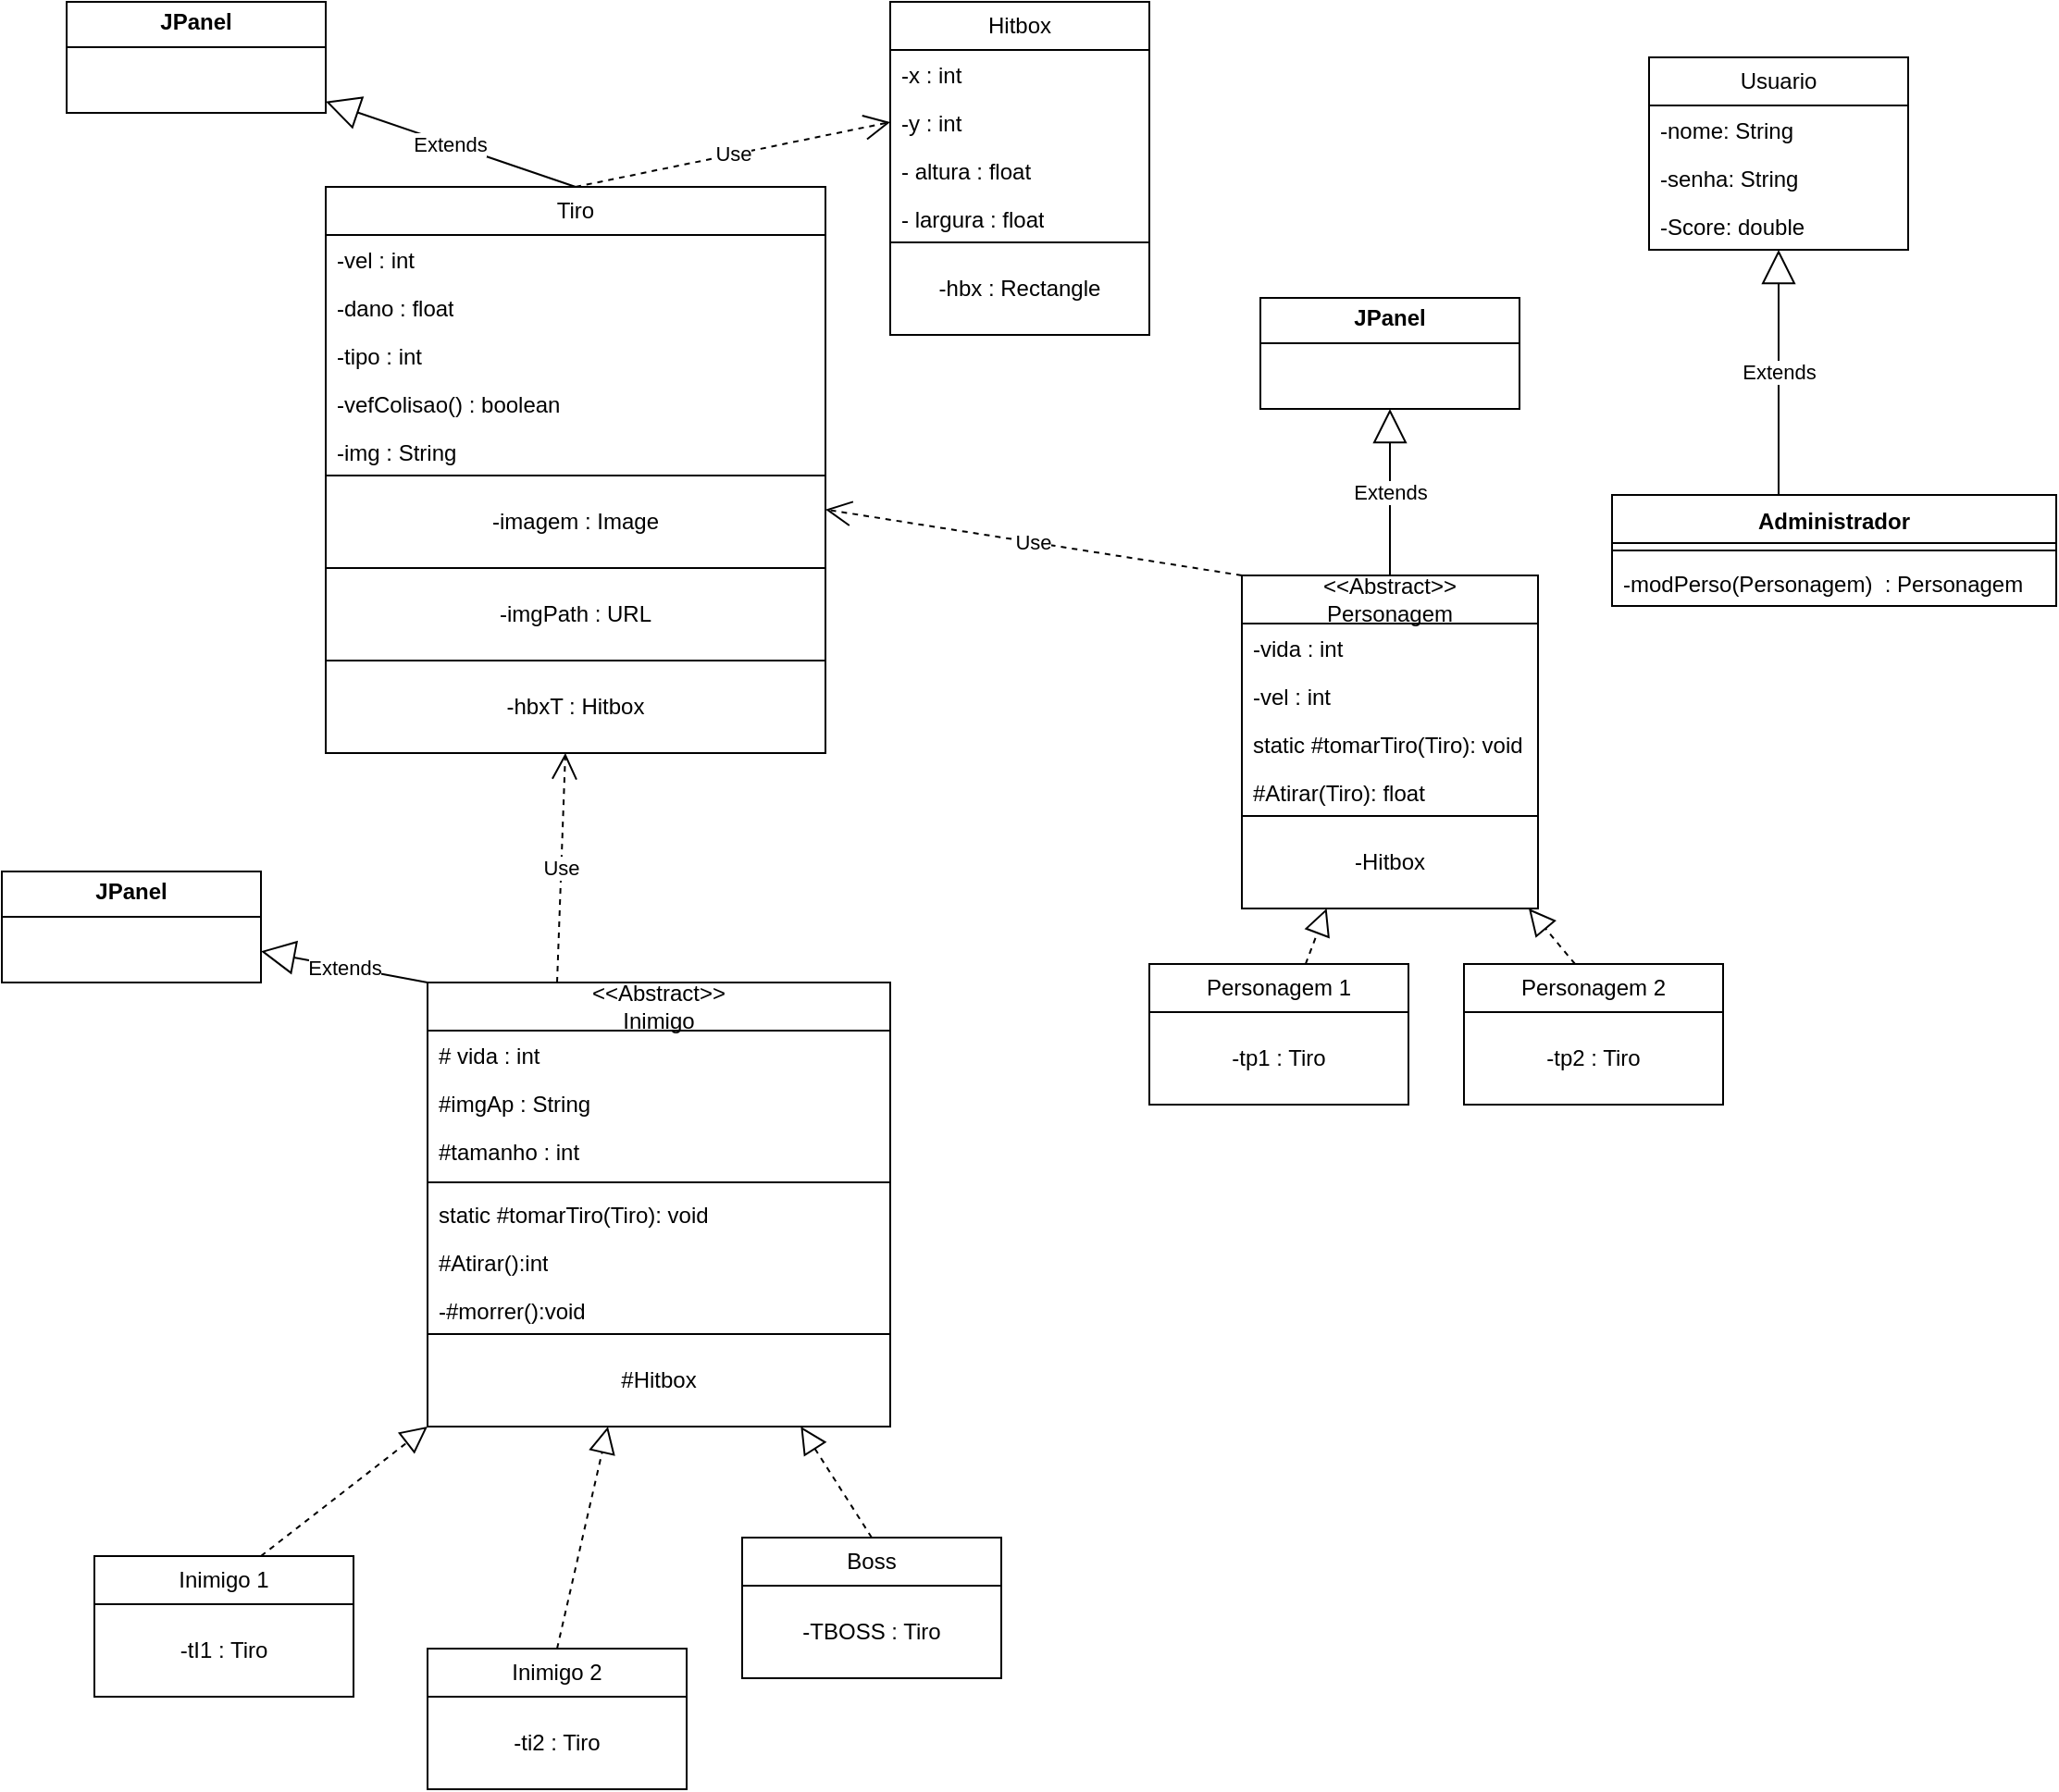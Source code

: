 <mxfile version="24.7.10">
  <diagram name="Página-1" id="_l8VNxI9jSd9-j5ux7J5">
    <mxGraphModel grid="1" page="1" gridSize="10" guides="1" tooltips="1" connect="1" arrows="1" fold="1" pageScale="1" pageWidth="827" pageHeight="1169" math="0" shadow="0">
      <root>
        <mxCell id="0" />
        <mxCell id="1" parent="0" />
        <mxCell id="uqlMl9l3qqC2gNam6h02-1" value="&lt;div&gt;Hitbox&lt;/div&gt;" style="swimlane;fontStyle=0;childLayout=stackLayout;horizontal=1;startSize=26;fillColor=none;horizontalStack=0;resizeParent=1;resizeParentMax=0;resizeLast=0;collapsible=1;marginBottom=0;whiteSpace=wrap;html=1;" vertex="1" parent="1">
          <mxGeometry x="-60" y="-50" width="140" height="180" as="geometry" />
        </mxCell>
        <mxCell id="uqlMl9l3qqC2gNam6h02-3" value="-x : int" style="text;strokeColor=none;fillColor=none;align=left;verticalAlign=top;spacingLeft=4;spacingRight=4;overflow=hidden;rotatable=0;points=[[0,0.5],[1,0.5]];portConstraint=eastwest;whiteSpace=wrap;html=1;" vertex="1" parent="uqlMl9l3qqC2gNam6h02-1">
          <mxGeometry y="26" width="140" height="26" as="geometry" />
        </mxCell>
        <mxCell id="uqlMl9l3qqC2gNam6h02-37" value="-y : int" style="text;strokeColor=none;fillColor=none;align=left;verticalAlign=top;spacingLeft=4;spacingRight=4;overflow=hidden;rotatable=0;points=[[0,0.5],[1,0.5]];portConstraint=eastwest;whiteSpace=wrap;html=1;" vertex="1" parent="uqlMl9l3qqC2gNam6h02-1">
          <mxGeometry y="52" width="140" height="26" as="geometry" />
        </mxCell>
        <mxCell id="uqlMl9l3qqC2gNam6h02-4" value="&lt;div&gt;- altura : float&lt;br&gt;&lt;/div&gt;&lt;div&gt;&lt;br&gt;&lt;/div&gt;" style="text;strokeColor=none;fillColor=none;align=left;verticalAlign=top;spacingLeft=4;spacingRight=4;overflow=hidden;rotatable=0;points=[[0,0.5],[1,0.5]];portConstraint=eastwest;whiteSpace=wrap;html=1;" vertex="1" parent="uqlMl9l3qqC2gNam6h02-1">
          <mxGeometry y="78" width="140" height="26" as="geometry" />
        </mxCell>
        <mxCell id="uqlMl9l3qqC2gNam6h02-38" value="- largura : float" style="text;strokeColor=none;fillColor=none;align=left;verticalAlign=top;spacingLeft=4;spacingRight=4;overflow=hidden;rotatable=0;points=[[0,0.5],[1,0.5]];portConstraint=eastwest;whiteSpace=wrap;html=1;" vertex="1" parent="uqlMl9l3qqC2gNam6h02-1">
          <mxGeometry y="104" width="140" height="26" as="geometry" />
        </mxCell>
        <mxCell id="KhZFeats1SWdqkYqOB_A-3" value="-hbx : Rectangle" style="html=1;whiteSpace=wrap;" vertex="1" parent="uqlMl9l3qqC2gNam6h02-1">
          <mxGeometry y="130" width="140" height="50" as="geometry" />
        </mxCell>
        <mxCell id="uqlMl9l3qqC2gNam6h02-18" value="&lt;div&gt;&amp;lt;&amp;lt;Abstract&amp;gt;&amp;gt;&lt;/div&gt;&lt;div&gt;Inimigo&lt;br&gt;&lt;/div&gt;" style="swimlane;fontStyle=0;childLayout=stackLayout;horizontal=1;startSize=26;fillColor=none;horizontalStack=0;resizeParent=1;resizeParentMax=0;resizeLast=0;collapsible=1;marginBottom=0;whiteSpace=wrap;html=1;" vertex="1" parent="1">
          <mxGeometry x="-310" y="480" width="250" height="240" as="geometry" />
        </mxCell>
        <mxCell id="uqlMl9l3qqC2gNam6h02-132" value="Use" style="endArrow=open;endSize=12;dashed=1;html=1;rounded=0;" edge="1" parent="uqlMl9l3qqC2gNam6h02-18" target="uqlMl9l3qqC2gNam6h02-125">
          <mxGeometry width="160" relative="1" as="geometry">
            <mxPoint x="70" as="sourcePoint" />
            <mxPoint x="230" as="targetPoint" />
          </mxGeometry>
        </mxCell>
        <mxCell id="Z-IEhasIVquzVtezYlAh-17" value="Extends" style="endArrow=block;endSize=16;endFill=0;html=1;rounded=0;" edge="1" parent="uqlMl9l3qqC2gNam6h02-18" target="Z-IEhasIVquzVtezYlAh-16">
          <mxGeometry width="160" relative="1" as="geometry">
            <mxPoint as="sourcePoint" />
            <mxPoint x="160" as="targetPoint" />
          </mxGeometry>
        </mxCell>
        <mxCell id="uqlMl9l3qqC2gNam6h02-20" value="# vida : int" style="text;strokeColor=none;fillColor=none;align=left;verticalAlign=top;spacingLeft=4;spacingRight=4;overflow=hidden;rotatable=0;points=[[0,0.5],[1,0.5]];portConstraint=eastwest;whiteSpace=wrap;html=1;" vertex="1" parent="uqlMl9l3qqC2gNam6h02-18">
          <mxGeometry y="26" width="250" height="26" as="geometry" />
        </mxCell>
        <mxCell id="uqlMl9l3qqC2gNam6h02-40" value="#imgAp : String" style="text;strokeColor=none;fillColor=none;align=left;verticalAlign=top;spacingLeft=4;spacingRight=4;overflow=hidden;rotatable=0;points=[[0,0.5],[1,0.5]];portConstraint=eastwest;whiteSpace=wrap;html=1;" vertex="1" parent="uqlMl9l3qqC2gNam6h02-18">
          <mxGeometry y="52" width="250" height="26" as="geometry" />
        </mxCell>
        <mxCell id="uqlMl9l3qqC2gNam6h02-41" value="#tamanho : int" style="text;strokeColor=none;fillColor=none;align=left;verticalAlign=top;spacingLeft=4;spacingRight=4;overflow=hidden;rotatable=0;points=[[0,0.5],[1,0.5]];portConstraint=eastwest;whiteSpace=wrap;html=1;" vertex="1" parent="uqlMl9l3qqC2gNam6h02-18">
          <mxGeometry y="78" width="250" height="26" as="geometry" />
        </mxCell>
        <mxCell id="uqlMl9l3qqC2gNam6h02-43" value="" style="line;strokeWidth=1;fillColor=none;align=left;verticalAlign=middle;spacingTop=-1;spacingLeft=3;spacingRight=3;rotatable=0;labelPosition=right;points=[];portConstraint=eastwest;strokeColor=inherit;" vertex="1" parent="uqlMl9l3qqC2gNam6h02-18">
          <mxGeometry y="104" width="250" height="8" as="geometry" />
        </mxCell>
        <mxCell id="uqlMl9l3qqC2gNam6h02-45" value="static #tomarTiro(Tiro): void" style="text;strokeColor=none;fillColor=none;align=left;verticalAlign=top;spacingLeft=4;spacingRight=4;overflow=hidden;rotatable=0;points=[[0,0.5],[1,0.5]];portConstraint=eastwest;whiteSpace=wrap;html=1;" vertex="1" parent="uqlMl9l3qqC2gNam6h02-18">
          <mxGeometry y="112" width="250" height="26" as="geometry" />
        </mxCell>
        <mxCell id="uqlMl9l3qqC2gNam6h02-46" value="#Atirar():int" style="text;strokeColor=none;fillColor=none;align=left;verticalAlign=top;spacingLeft=4;spacingRight=4;overflow=hidden;rotatable=0;points=[[0,0.5],[1,0.5]];portConstraint=eastwest;whiteSpace=wrap;html=1;" vertex="1" parent="uqlMl9l3qqC2gNam6h02-18">
          <mxGeometry y="138" width="250" height="26" as="geometry" />
        </mxCell>
        <mxCell id="uqlMl9l3qqC2gNam6h02-44" value="-#morrer():void" style="text;strokeColor=none;fillColor=none;align=left;verticalAlign=top;spacingLeft=4;spacingRight=4;overflow=hidden;rotatable=0;points=[[0,0.5],[1,0.5]];portConstraint=eastwest;whiteSpace=wrap;html=1;" vertex="1" parent="uqlMl9l3qqC2gNam6h02-18">
          <mxGeometry y="164" width="250" height="26" as="geometry" />
        </mxCell>
        <mxCell id="uqlMl9l3qqC2gNam6h02-96" value="#Hitbox" style="html=1;whiteSpace=wrap;" vertex="1" parent="uqlMl9l3qqC2gNam6h02-18">
          <mxGeometry y="190" width="250" height="50" as="geometry" />
        </mxCell>
        <mxCell id="uqlMl9l3qqC2gNam6h02-22" value="Usuario" style="swimlane;fontStyle=0;childLayout=stackLayout;horizontal=1;startSize=26;fillColor=none;horizontalStack=0;resizeParent=1;resizeParentMax=0;resizeLast=0;collapsible=1;marginBottom=0;whiteSpace=wrap;html=1;" vertex="1" parent="1">
          <mxGeometry x="350" y="-20" width="140" height="104" as="geometry" />
        </mxCell>
        <mxCell id="uqlMl9l3qqC2gNam6h02-23" value="-nome: String" style="text;strokeColor=none;fillColor=none;align=left;verticalAlign=top;spacingLeft=4;spacingRight=4;overflow=hidden;rotatable=0;points=[[0,0.5],[1,0.5]];portConstraint=eastwest;whiteSpace=wrap;html=1;" vertex="1" parent="uqlMl9l3qqC2gNam6h02-22">
          <mxGeometry y="26" width="140" height="26" as="geometry" />
        </mxCell>
        <mxCell id="uqlMl9l3qqC2gNam6h02-24" value="-senha: String" style="text;strokeColor=none;fillColor=none;align=left;verticalAlign=top;spacingLeft=4;spacingRight=4;overflow=hidden;rotatable=0;points=[[0,0.5],[1,0.5]];portConstraint=eastwest;whiteSpace=wrap;html=1;" vertex="1" parent="uqlMl9l3qqC2gNam6h02-22">
          <mxGeometry y="52" width="140" height="26" as="geometry" />
        </mxCell>
        <mxCell id="uqlMl9l3qqC2gNam6h02-25" value="-Score: double" style="text;strokeColor=none;fillColor=none;align=left;verticalAlign=top;spacingLeft=4;spacingRight=4;overflow=hidden;rotatable=0;points=[[0,0.5],[1,0.5]];portConstraint=eastwest;whiteSpace=wrap;html=1;" vertex="1" parent="uqlMl9l3qqC2gNam6h02-22">
          <mxGeometry y="78" width="140" height="26" as="geometry" />
        </mxCell>
        <mxCell id="uqlMl9l3qqC2gNam6h02-50" value="Administrador" style="swimlane;fontStyle=1;align=center;verticalAlign=top;childLayout=stackLayout;horizontal=1;startSize=26;horizontalStack=0;resizeParent=1;resizeParentMax=0;resizeLast=0;collapsible=1;marginBottom=0;whiteSpace=wrap;html=1;" vertex="1" parent="1">
          <mxGeometry x="330" y="216.5" width="240" height="60" as="geometry" />
        </mxCell>
        <mxCell id="uqlMl9l3qqC2gNam6h02-115" value="Extends" style="endArrow=block;endSize=16;endFill=0;html=1;rounded=0;" edge="1" parent="uqlMl9l3qqC2gNam6h02-50" target="uqlMl9l3qqC2gNam6h02-22">
          <mxGeometry width="160" relative="1" as="geometry">
            <mxPoint x="90" as="sourcePoint" />
            <mxPoint x="250" as="targetPoint" />
          </mxGeometry>
        </mxCell>
        <mxCell id="uqlMl9l3qqC2gNam6h02-52" value="" style="line;strokeWidth=1;fillColor=none;align=left;verticalAlign=middle;spacingTop=-1;spacingLeft=3;spacingRight=3;rotatable=0;labelPosition=right;points=[];portConstraint=eastwest;strokeColor=inherit;" vertex="1" parent="uqlMl9l3qqC2gNam6h02-50">
          <mxGeometry y="26" width="240" height="8" as="geometry" />
        </mxCell>
        <mxCell id="uqlMl9l3qqC2gNam6h02-53" value="-modPerso(Personagem)&amp;nbsp; : Personagem" style="text;strokeColor=none;fillColor=none;align=left;verticalAlign=top;spacingLeft=4;spacingRight=4;overflow=hidden;rotatable=0;points=[[0,0.5],[1,0.5]];portConstraint=eastwest;whiteSpace=wrap;html=1;" vertex="1" parent="uqlMl9l3qqC2gNam6h02-50">
          <mxGeometry y="34" width="240" height="26" as="geometry" />
        </mxCell>
        <mxCell id="uqlMl9l3qqC2gNam6h02-61" value="&lt;div&gt;&amp;lt;&amp;lt;Abstract&amp;gt;&amp;gt;&lt;/div&gt;&lt;div&gt;Personagem&lt;br&gt;&lt;/div&gt;" style="swimlane;fontStyle=0;childLayout=stackLayout;horizontal=1;startSize=26;fillColor=none;horizontalStack=0;resizeParent=1;resizeParentMax=0;resizeLast=0;collapsible=1;marginBottom=0;whiteSpace=wrap;html=1;" vertex="1" parent="1">
          <mxGeometry x="130" y="260" width="160" height="180" as="geometry" />
        </mxCell>
        <mxCell id="Z-IEhasIVquzVtezYlAh-7" value="Extends" style="endArrow=block;endSize=16;endFill=0;html=1;rounded=0;entryX=0.5;entryY=1;entryDx=0;entryDy=0;" edge="1" parent="uqlMl9l3qqC2gNam6h02-61" target="Z-IEhasIVquzVtezYlAh-6">
          <mxGeometry width="160" relative="1" as="geometry">
            <mxPoint x="80" as="sourcePoint" />
            <mxPoint x="240" as="targetPoint" />
          </mxGeometry>
        </mxCell>
        <mxCell id="Z-IEhasIVquzVtezYlAh-10" value="Use" style="endArrow=open;endSize=12;dashed=1;html=1;rounded=0;" edge="1" parent="uqlMl9l3qqC2gNam6h02-61" target="uqlMl9l3qqC2gNam6h02-125">
          <mxGeometry width="160" relative="1" as="geometry">
            <mxPoint as="sourcePoint" />
            <mxPoint x="160" as="targetPoint" />
          </mxGeometry>
        </mxCell>
        <mxCell id="uqlMl9l3qqC2gNam6h02-62" value="-vida : int" style="text;strokeColor=none;fillColor=none;align=left;verticalAlign=top;spacingLeft=4;spacingRight=4;overflow=hidden;rotatable=0;points=[[0,0.5],[1,0.5]];portConstraint=eastwest;whiteSpace=wrap;html=1;" vertex="1" parent="uqlMl9l3qqC2gNam6h02-61">
          <mxGeometry y="26" width="160" height="26" as="geometry" />
        </mxCell>
        <mxCell id="uqlMl9l3qqC2gNam6h02-63" value="-vel : int" style="text;strokeColor=none;fillColor=none;align=left;verticalAlign=top;spacingLeft=4;spacingRight=4;overflow=hidden;rotatable=0;points=[[0,0.5],[1,0.5]];portConstraint=eastwest;whiteSpace=wrap;html=1;" vertex="1" parent="uqlMl9l3qqC2gNam6h02-61">
          <mxGeometry y="52" width="160" height="26" as="geometry" />
        </mxCell>
        <mxCell id="W0ySeT3gcNQsRq0n34vY-5" value="static #tomarTiro(Tiro): void" style="text;strokeColor=none;fillColor=none;align=left;verticalAlign=top;spacingLeft=4;spacingRight=4;overflow=hidden;rotatable=0;points=[[0,0.5],[1,0.5]];portConstraint=eastwest;whiteSpace=wrap;html=1;" vertex="1" parent="uqlMl9l3qqC2gNam6h02-61">
          <mxGeometry y="78" width="160" height="26" as="geometry" />
        </mxCell>
        <mxCell id="uqlMl9l3qqC2gNam6h02-105" value="#Atirar(Tiro): float" style="text;strokeColor=none;fillColor=none;align=left;verticalAlign=top;spacingLeft=4;spacingRight=4;overflow=hidden;rotatable=0;points=[[0,0.5],[1,0.5]];portConstraint=eastwest;whiteSpace=wrap;html=1;" vertex="1" parent="uqlMl9l3qqC2gNam6h02-61">
          <mxGeometry y="104" width="160" height="26" as="geometry" />
        </mxCell>
        <mxCell id="uqlMl9l3qqC2gNam6h02-65" value="-Hitbox" style="html=1;whiteSpace=wrap;" vertex="1" parent="uqlMl9l3qqC2gNam6h02-61">
          <mxGeometry y="130" width="160" height="50" as="geometry" />
        </mxCell>
        <mxCell id="uqlMl9l3qqC2gNam6h02-79" value="Inimigo 1" style="swimlane;fontStyle=0;childLayout=stackLayout;horizontal=1;startSize=26;fillColor=none;horizontalStack=0;resizeParent=1;resizeParentMax=0;resizeLast=0;collapsible=1;marginBottom=0;whiteSpace=wrap;html=1;" vertex="1" parent="1">
          <mxGeometry x="-490" y="790" width="140" height="76" as="geometry" />
        </mxCell>
        <mxCell id="uqlMl9l3qqC2gNam6h02-122" value="" style="endArrow=block;dashed=1;endFill=0;endSize=12;html=1;rounded=0;entryX=0;entryY=1;entryDx=0;entryDy=0;" edge="1" parent="uqlMl9l3qqC2gNam6h02-79" target="uqlMl9l3qqC2gNam6h02-18">
          <mxGeometry width="160" relative="1" as="geometry">
            <mxPoint x="90" as="sourcePoint" />
            <mxPoint x="250" as="targetPoint" />
            <Array as="points" />
          </mxGeometry>
        </mxCell>
        <mxCell id="uqlMl9l3qqC2gNam6h02-111" value="-tI1 : Tiro" style="html=1;whiteSpace=wrap;" vertex="1" parent="uqlMl9l3qqC2gNam6h02-79">
          <mxGeometry y="26" width="140" height="50" as="geometry" />
        </mxCell>
        <mxCell id="uqlMl9l3qqC2gNam6h02-83" value="Inimigo 2" style="swimlane;fontStyle=0;childLayout=stackLayout;horizontal=1;startSize=26;fillColor=none;horizontalStack=0;resizeParent=1;resizeParentMax=0;resizeLast=0;collapsible=1;marginBottom=0;whiteSpace=wrap;html=1;" vertex="1" parent="1">
          <mxGeometry x="-310" y="840" width="140" height="76" as="geometry" />
        </mxCell>
        <mxCell id="uqlMl9l3qqC2gNam6h02-123" value="" style="endArrow=block;dashed=1;endFill=0;endSize=12;html=1;rounded=0;" edge="1" parent="uqlMl9l3qqC2gNam6h02-83" target="uqlMl9l3qqC2gNam6h02-18">
          <mxGeometry width="160" relative="1" as="geometry">
            <mxPoint x="70" as="sourcePoint" />
            <mxPoint x="230" as="targetPoint" />
          </mxGeometry>
        </mxCell>
        <mxCell id="uqlMl9l3qqC2gNam6h02-112" value="-ti2 : Tiro" style="html=1;whiteSpace=wrap;" vertex="1" parent="uqlMl9l3qqC2gNam6h02-83">
          <mxGeometry y="26" width="140" height="50" as="geometry" />
        </mxCell>
        <mxCell id="uqlMl9l3qqC2gNam6h02-87" value="Boss" style="swimlane;fontStyle=0;childLayout=stackLayout;horizontal=1;startSize=26;fillColor=none;horizontalStack=0;resizeParent=1;resizeParentMax=0;resizeLast=0;collapsible=1;marginBottom=0;whiteSpace=wrap;html=1;" vertex="1" parent="1">
          <mxGeometry x="-140" y="780" width="140" height="76" as="geometry" />
        </mxCell>
        <mxCell id="uqlMl9l3qqC2gNam6h02-124" value="" style="endArrow=block;dashed=1;endFill=0;endSize=12;html=1;rounded=0;" edge="1" parent="uqlMl9l3qqC2gNam6h02-87" target="uqlMl9l3qqC2gNam6h02-18">
          <mxGeometry width="160" relative="1" as="geometry">
            <mxPoint x="70" as="sourcePoint" />
            <mxPoint x="230" as="targetPoint" />
          </mxGeometry>
        </mxCell>
        <mxCell id="uqlMl9l3qqC2gNam6h02-113" value="-TBOSS : Tiro" style="html=1;whiteSpace=wrap;" vertex="1" parent="uqlMl9l3qqC2gNam6h02-87">
          <mxGeometry y="26" width="140" height="50" as="geometry" />
        </mxCell>
        <mxCell id="uqlMl9l3qqC2gNam6h02-97" value="Personagem 1" style="swimlane;fontStyle=0;childLayout=stackLayout;horizontal=1;startSize=26;fillColor=none;horizontalStack=0;resizeParent=1;resizeParentMax=0;resizeLast=0;collapsible=1;marginBottom=0;whiteSpace=wrap;html=1;" vertex="1" parent="1">
          <mxGeometry x="80" y="470" width="140" height="76" as="geometry" />
        </mxCell>
        <mxCell id="uqlMl9l3qqC2gNam6h02-106" value="-tp1 : Tiro " style="html=1;whiteSpace=wrap;" vertex="1" parent="uqlMl9l3qqC2gNam6h02-97">
          <mxGeometry y="26" width="140" height="50" as="geometry" />
        </mxCell>
        <mxCell id="uqlMl9l3qqC2gNam6h02-101" value="Personagem 2" style="swimlane;fontStyle=0;childLayout=stackLayout;horizontal=1;startSize=26;fillColor=none;horizontalStack=0;resizeParent=1;resizeParentMax=0;resizeLast=0;collapsible=1;marginBottom=0;whiteSpace=wrap;html=1;" vertex="1" parent="1">
          <mxGeometry x="250" y="470" width="140" height="76" as="geometry" />
        </mxCell>
        <mxCell id="KhZFeats1SWdqkYqOB_A-2" value="" style="endArrow=block;dashed=1;endFill=0;endSize=12;html=1;rounded=0;" edge="1" parent="uqlMl9l3qqC2gNam6h02-101" target="uqlMl9l3qqC2gNam6h02-61">
          <mxGeometry width="160" relative="1" as="geometry">
            <mxPoint x="60" as="sourcePoint" />
            <mxPoint x="220" as="targetPoint" />
          </mxGeometry>
        </mxCell>
        <mxCell id="uqlMl9l3qqC2gNam6h02-107" value="-tp2 : Tiro" style="html=1;whiteSpace=wrap;" vertex="1" parent="uqlMl9l3qqC2gNam6h02-101">
          <mxGeometry y="26" width="140" height="50" as="geometry" />
        </mxCell>
        <mxCell id="uqlMl9l3qqC2gNam6h02-125" value="Tiro" style="swimlane;fontStyle=0;childLayout=stackLayout;horizontal=1;startSize=26;fillColor=none;horizontalStack=0;resizeParent=1;resizeParentMax=0;resizeLast=0;collapsible=1;marginBottom=0;whiteSpace=wrap;html=1;" vertex="1" parent="1">
          <mxGeometry x="-365" y="50" width="270" height="306" as="geometry" />
        </mxCell>
        <mxCell id="uqlMl9l3qqC2gNam6h02-131" value="Use" style="endArrow=open;endSize=12;dashed=1;html=1;rounded=0;entryX=0;entryY=0.5;entryDx=0;entryDy=0;" edge="1" parent="uqlMl9l3qqC2gNam6h02-125" target="uqlMl9l3qqC2gNam6h02-37">
          <mxGeometry width="160" relative="1" as="geometry">
            <mxPoint x="135" as="sourcePoint" />
            <mxPoint x="295" as="targetPoint" />
          </mxGeometry>
        </mxCell>
        <mxCell id="uqlMl9l3qqC2gNam6h02-126" value="-vel : int" style="text;strokeColor=none;fillColor=none;align=left;verticalAlign=top;spacingLeft=4;spacingRight=4;overflow=hidden;rotatable=0;points=[[0,0.5],[1,0.5]];portConstraint=eastwest;whiteSpace=wrap;html=1;" vertex="1" parent="uqlMl9l3qqC2gNam6h02-125">
          <mxGeometry y="26" width="270" height="26" as="geometry" />
        </mxCell>
        <mxCell id="uqlMl9l3qqC2gNam6h02-127" value="-dano : float" style="text;strokeColor=none;fillColor=none;align=left;verticalAlign=top;spacingLeft=4;spacingRight=4;overflow=hidden;rotatable=0;points=[[0,0.5],[1,0.5]];portConstraint=eastwest;whiteSpace=wrap;html=1;" vertex="1" parent="uqlMl9l3qqC2gNam6h02-125">
          <mxGeometry y="52" width="270" height="26" as="geometry" />
        </mxCell>
        <mxCell id="uqlMl9l3qqC2gNam6h02-128" value="-tipo : int" style="text;strokeColor=none;fillColor=none;align=left;verticalAlign=top;spacingLeft=4;spacingRight=4;overflow=hidden;rotatable=0;points=[[0,0.5],[1,0.5]];portConstraint=eastwest;whiteSpace=wrap;html=1;" vertex="1" parent="uqlMl9l3qqC2gNam6h02-125">
          <mxGeometry y="78" width="270" height="26" as="geometry" />
        </mxCell>
        <mxCell id="W0ySeT3gcNQsRq0n34vY-6" value="-vefColisao() : boolean" style="text;strokeColor=none;fillColor=none;align=left;verticalAlign=top;spacingLeft=4;spacingRight=4;overflow=hidden;rotatable=0;points=[[0,0.5],[1,0.5]];portConstraint=eastwest;whiteSpace=wrap;html=1;" vertex="1" parent="uqlMl9l3qqC2gNam6h02-125">
          <mxGeometry y="104" width="270" height="26" as="geometry" />
        </mxCell>
        <mxCell id="Z-IEhasIVquzVtezYlAh-12" value="-img : String" style="text;strokeColor=none;fillColor=none;align=left;verticalAlign=top;spacingLeft=4;spacingRight=4;overflow=hidden;rotatable=0;points=[[0,0.5],[1,0.5]];portConstraint=eastwest;whiteSpace=wrap;html=1;" vertex="1" parent="uqlMl9l3qqC2gNam6h02-125">
          <mxGeometry y="130" width="270" height="26" as="geometry" />
        </mxCell>
        <mxCell id="Z-IEhasIVquzVtezYlAh-13" value="-imagem : Image" style="html=1;whiteSpace=wrap;" vertex="1" parent="uqlMl9l3qqC2gNam6h02-125">
          <mxGeometry y="156" width="270" height="50" as="geometry" />
        </mxCell>
        <mxCell id="Z-IEhasIVquzVtezYlAh-14" value="-imgPath : URL" style="html=1;whiteSpace=wrap;" vertex="1" parent="uqlMl9l3qqC2gNam6h02-125">
          <mxGeometry y="206" width="270" height="50" as="geometry" />
        </mxCell>
        <mxCell id="W0ySeT3gcNQsRq0n34vY-1" value="-hbxT : Hitbox" style="html=1;whiteSpace=wrap;" vertex="1" parent="uqlMl9l3qqC2gNam6h02-125">
          <mxGeometry y="256" width="270" height="50" as="geometry" />
        </mxCell>
        <mxCell id="KhZFeats1SWdqkYqOB_A-1" value="" style="endArrow=block;dashed=1;endFill=0;endSize=12;html=1;rounded=0;" edge="1" parent="1" source="uqlMl9l3qqC2gNam6h02-97" target="uqlMl9l3qqC2gNam6h02-61">
          <mxGeometry width="160" relative="1" as="geometry">
            <mxPoint x="100" y="430" as="sourcePoint" />
            <mxPoint x="260" y="430" as="targetPoint" />
          </mxGeometry>
        </mxCell>
        <mxCell id="Z-IEhasIVquzVtezYlAh-1" value="&lt;p style=&quot;margin:0px;margin-top:4px;text-align:center;&quot;&gt;&lt;b&gt;JPanel&lt;/b&gt;&lt;br&gt;&lt;/p&gt;&lt;hr size=&quot;1&quot; style=&quot;border-style:solid;&quot;&gt;&lt;div style=&quot;height:2px;&quot;&gt;&lt;/div&gt;" style="verticalAlign=top;align=left;overflow=fill;html=1;whiteSpace=wrap;" vertex="1" parent="1">
          <mxGeometry x="-505" y="-50" width="140" height="60" as="geometry" />
        </mxCell>
        <mxCell id="Z-IEhasIVquzVtezYlAh-6" value="&lt;p style=&quot;margin:0px;margin-top:4px;text-align:center;&quot;&gt;&lt;b&gt;JPanel&lt;/b&gt;&lt;br&gt;&lt;/p&gt;&lt;hr size=&quot;1&quot; style=&quot;border-style:solid;&quot;&gt;&lt;div style=&quot;height:2px;&quot;&gt;&lt;/div&gt;" style="verticalAlign=top;align=left;overflow=fill;html=1;whiteSpace=wrap;" vertex="1" parent="1">
          <mxGeometry x="140" y="110" width="140" height="60" as="geometry" />
        </mxCell>
        <mxCell id="Z-IEhasIVquzVtezYlAh-5" value="Extends" style="endArrow=block;endSize=16;endFill=0;html=1;rounded=0;exitX=0.5;exitY=0;exitDx=0;exitDy=0;" edge="1" parent="1" source="uqlMl9l3qqC2gNam6h02-125" target="Z-IEhasIVquzVtezYlAh-1">
          <mxGeometry width="160" relative="1" as="geometry">
            <mxPoint x="-350" y="50" as="sourcePoint" />
            <mxPoint x="-190" y="50" as="targetPoint" />
          </mxGeometry>
        </mxCell>
        <mxCell id="Z-IEhasIVquzVtezYlAh-16" value="&lt;p style=&quot;margin:0px;margin-top:4px;text-align:center;&quot;&gt;&lt;b&gt;JPanel&lt;/b&gt;&lt;br&gt;&lt;/p&gt;&lt;hr size=&quot;1&quot; style=&quot;border-style:solid;&quot;&gt;&lt;div style=&quot;height:2px;&quot;&gt;&lt;/div&gt;" style="verticalAlign=top;align=left;overflow=fill;html=1;whiteSpace=wrap;" vertex="1" parent="1">
          <mxGeometry x="-540" y="420" width="140" height="60" as="geometry" />
        </mxCell>
      </root>
    </mxGraphModel>
  </diagram>
</mxfile>
